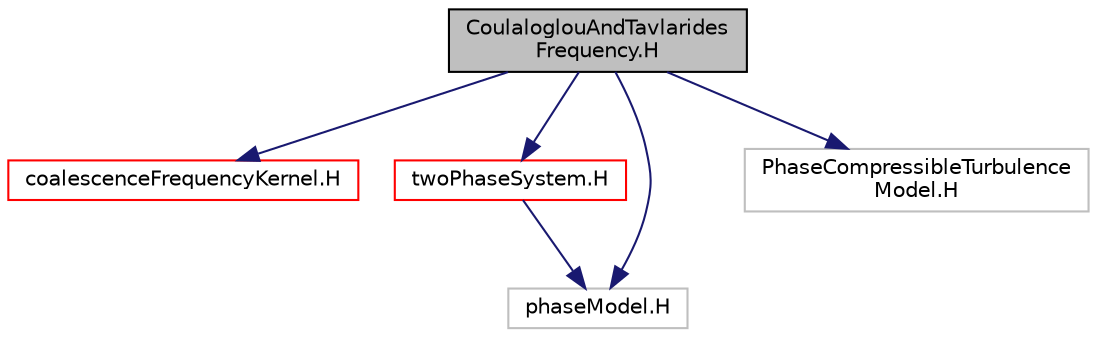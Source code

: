 digraph "CoulaloglouAndTavlaridesFrequency.H"
{
  bgcolor="transparent";
  edge [fontname="Helvetica",fontsize="10",labelfontname="Helvetica",labelfontsize="10"];
  node [fontname="Helvetica",fontsize="10",shape=record];
  Node0 [label="CoulaloglouAndTavlarides\lFrequency.H",height=0.2,width=0.4,color="black", fillcolor="grey75", style="filled", fontcolor="black"];
  Node0 -> Node1 [color="midnightblue",fontsize="10",style="solid",fontname="Helvetica"];
  Node1 [label="coalescenceFrequencyKernel.H",height=0.2,width=0.4,color="red",URL="$a00995.html"];
  Node0 -> Node7 [color="midnightblue",fontsize="10",style="solid",fontname="Helvetica"];
  Node7 [label="twoPhaseSystem.H",height=0.2,width=0.4,color="red",URL="$a01667.html"];
  Node7 -> Node9 [color="midnightblue",fontsize="10",style="solid",fontname="Helvetica"];
  Node9 [label="phaseModel.H",height=0.2,width=0.4,color="grey75"];
  Node0 -> Node9 [color="midnightblue",fontsize="10",style="solid",fontname="Helvetica"];
  Node0 -> Node16 [color="midnightblue",fontsize="10",style="solid",fontname="Helvetica"];
  Node16 [label="PhaseCompressibleTurbulence\lModel.H",height=0.2,width=0.4,color="grey75"];
}
